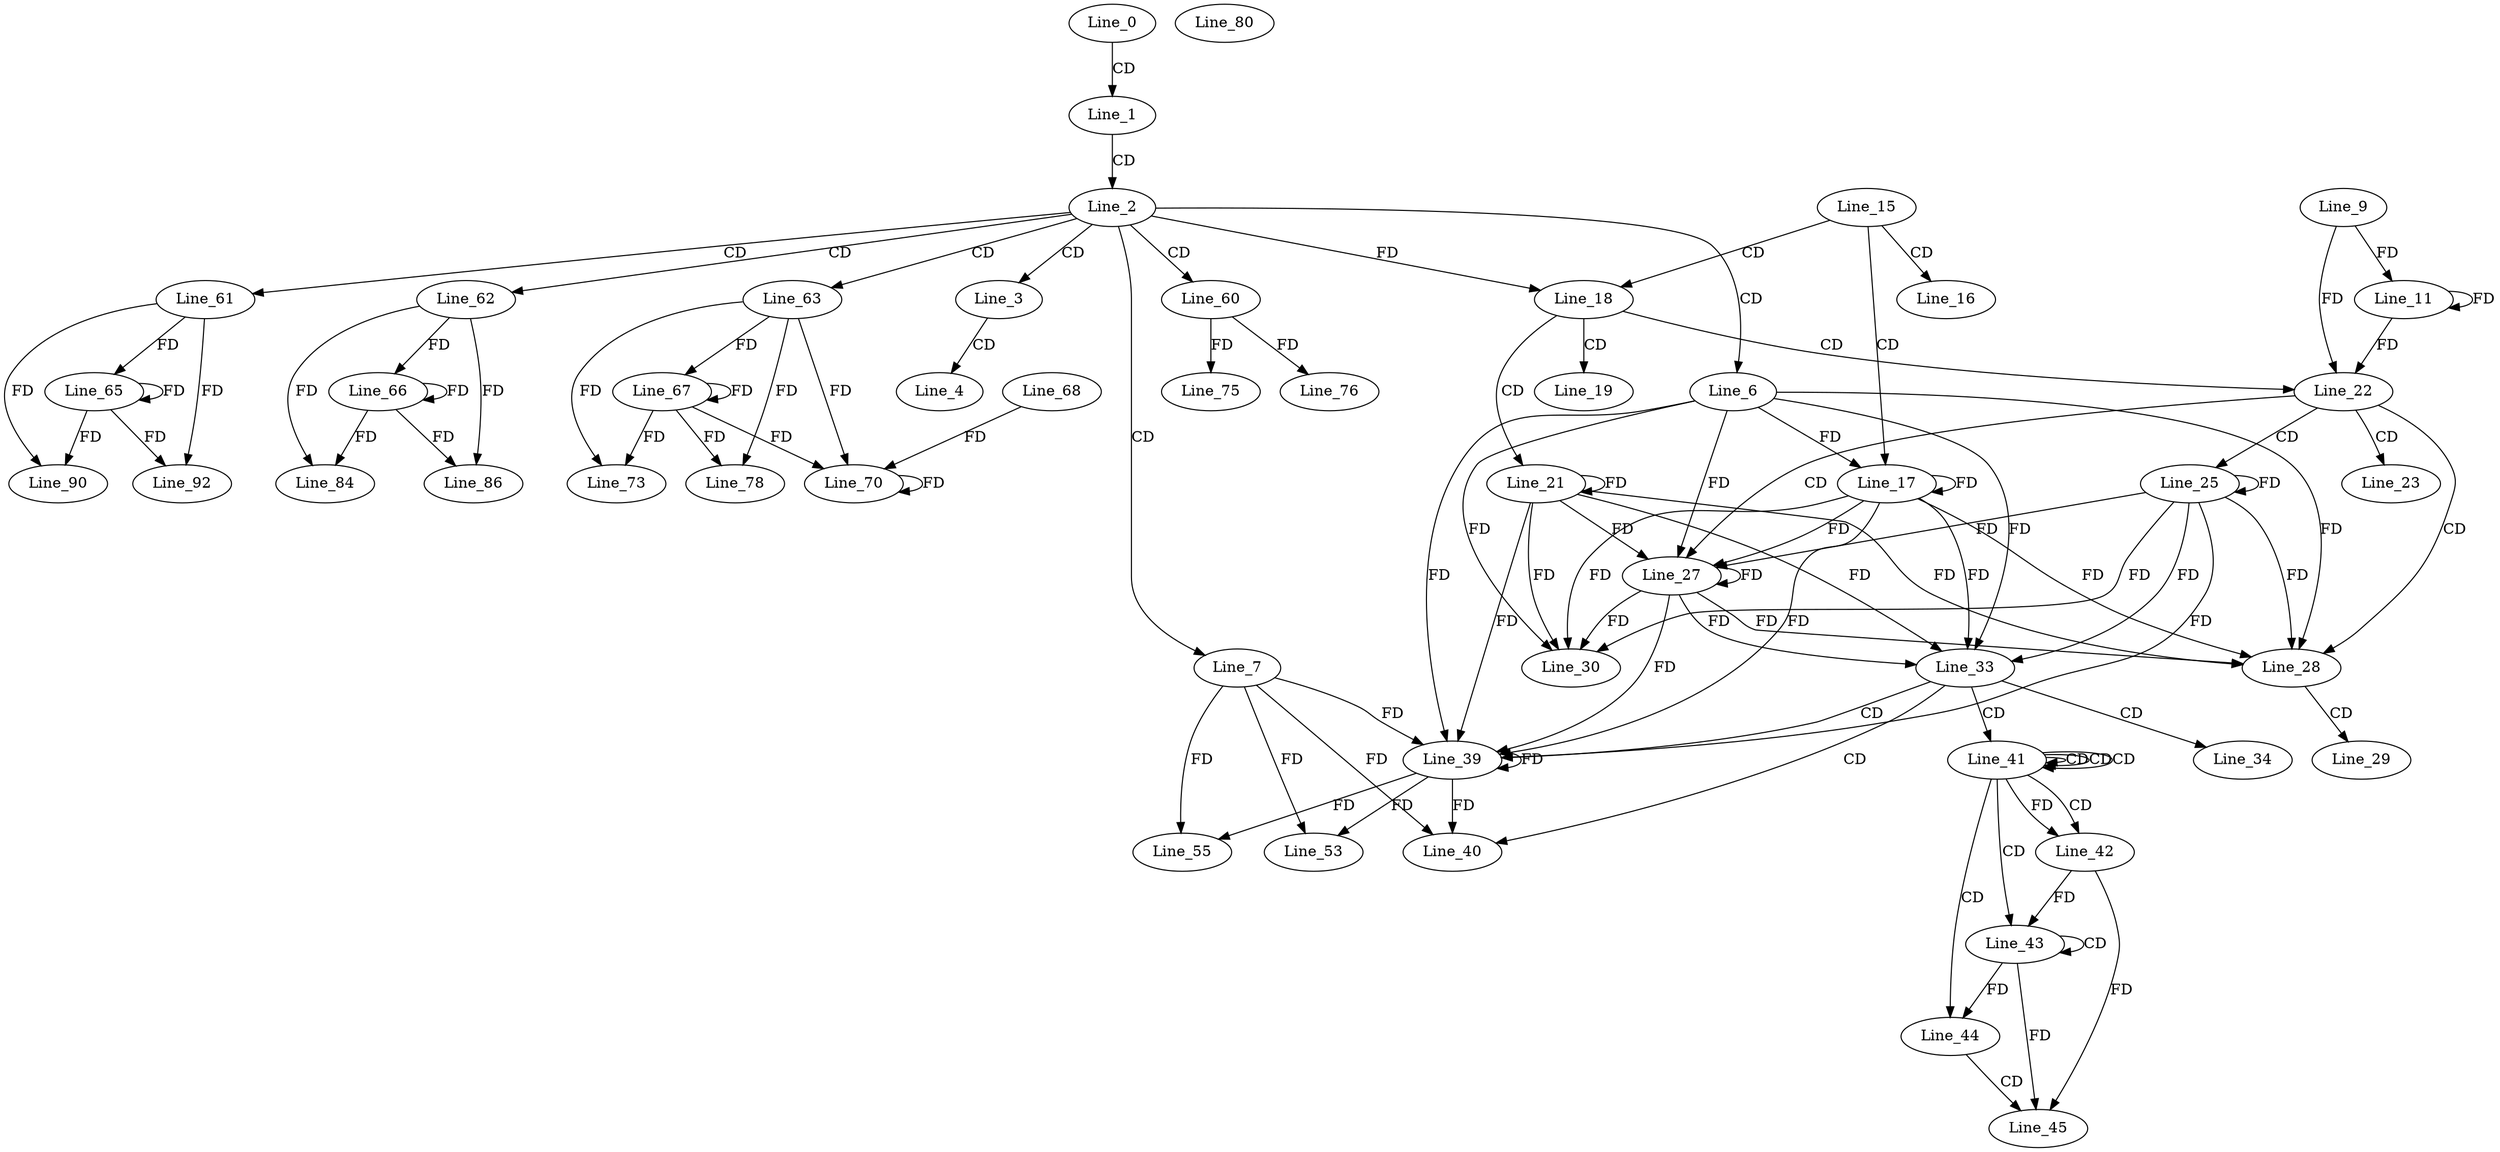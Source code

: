digraph G {
  Line_0;
  Line_1;
  Line_2;
  Line_3;
  Line_4;
  Line_6;
  Line_7;
  Line_9;
  Line_11;
  Line_11;
  Line_15;
  Line_16;
  Line_17;
  Line_17;
  Line_18;
  Line_19;
  Line_21;
  Line_21;
  Line_22;
  Line_23;
  Line_25;
  Line_25;
  Line_27;
  Line_27;
  Line_28;
  Line_29;
  Line_30;
  Line_33;
  Line_34;
  Line_39;
  Line_39;
  Line_40;
  Line_41;
  Line_41;
  Line_41;
  Line_41;
  Line_42;
  Line_42;
  Line_43;
  Line_43;
  Line_43;
  Line_44;
  Line_45;
  Line_53;
  Line_55;
  Line_60;
  Line_61;
  Line_62;
  Line_63;
  Line_65;
  Line_66;
  Line_67;
  Line_70;
  Line_68;
  Line_70;
  Line_73;
  Line_75;
  Line_76;
  Line_78;
  Line_80;
  Line_84;
  Line_86;
  Line_90;
  Line_92;
  Line_0 -> Line_1 [ label="CD" ];
  Line_1 -> Line_2 [ label="CD" ];
  Line_2 -> Line_3 [ label="CD" ];
  Line_3 -> Line_4 [ label="CD" ];
  Line_2 -> Line_6 [ label="CD" ];
  Line_2 -> Line_7 [ label="CD" ];
  Line_9 -> Line_11 [ label="FD" ];
  Line_11 -> Line_11 [ label="FD" ];
  Line_15 -> Line_16 [ label="CD" ];
  Line_15 -> Line_17 [ label="CD" ];
  Line_6 -> Line_17 [ label="FD" ];
  Line_17 -> Line_17 [ label="FD" ];
  Line_15 -> Line_18 [ label="CD" ];
  Line_2 -> Line_18 [ label="FD" ];
  Line_18 -> Line_19 [ label="CD" ];
  Line_18 -> Line_21 [ label="CD" ];
  Line_21 -> Line_21 [ label="FD" ];
  Line_18 -> Line_22 [ label="CD" ];
  Line_9 -> Line_22 [ label="FD" ];
  Line_11 -> Line_22 [ label="FD" ];
  Line_22 -> Line_23 [ label="CD" ];
  Line_22 -> Line_25 [ label="CD" ];
  Line_25 -> Line_25 [ label="FD" ];
  Line_22 -> Line_27 [ label="CD" ];
  Line_6 -> Line_27 [ label="FD" ];
  Line_17 -> Line_27 [ label="FD" ];
  Line_21 -> Line_27 [ label="FD" ];
  Line_25 -> Line_27 [ label="FD" ];
  Line_27 -> Line_27 [ label="FD" ];
  Line_22 -> Line_28 [ label="CD" ];
  Line_6 -> Line_28 [ label="FD" ];
  Line_17 -> Line_28 [ label="FD" ];
  Line_21 -> Line_28 [ label="FD" ];
  Line_25 -> Line_28 [ label="FD" ];
  Line_27 -> Line_28 [ label="FD" ];
  Line_28 -> Line_29 [ label="CD" ];
  Line_6 -> Line_30 [ label="FD" ];
  Line_17 -> Line_30 [ label="FD" ];
  Line_21 -> Line_30 [ label="FD" ];
  Line_25 -> Line_30 [ label="FD" ];
  Line_27 -> Line_30 [ label="FD" ];
  Line_6 -> Line_33 [ label="FD" ];
  Line_17 -> Line_33 [ label="FD" ];
  Line_21 -> Line_33 [ label="FD" ];
  Line_25 -> Line_33 [ label="FD" ];
  Line_27 -> Line_33 [ label="FD" ];
  Line_33 -> Line_34 [ label="CD" ];
  Line_33 -> Line_39 [ label="CD" ];
  Line_7 -> Line_39 [ label="FD" ];
  Line_39 -> Line_39 [ label="FD" ];
  Line_6 -> Line_39 [ label="FD" ];
  Line_17 -> Line_39 [ label="FD" ];
  Line_21 -> Line_39 [ label="FD" ];
  Line_25 -> Line_39 [ label="FD" ];
  Line_27 -> Line_39 [ label="FD" ];
  Line_33 -> Line_40 [ label="CD" ];
  Line_7 -> Line_40 [ label="FD" ];
  Line_39 -> Line_40 [ label="FD" ];
  Line_33 -> Line_41 [ label="CD" ];
  Line_41 -> Line_41 [ label="CD" ];
  Line_41 -> Line_41 [ label="CD" ];
  Line_41 -> Line_41 [ label="CD" ];
  Line_41 -> Line_42 [ label="CD" ];
  Line_41 -> Line_42 [ label="FD" ];
  Line_41 -> Line_43 [ label="CD" ];
  Line_43 -> Line_43 [ label="CD" ];
  Line_42 -> Line_43 [ label="FD" ];
  Line_41 -> Line_44 [ label="CD" ];
  Line_43 -> Line_44 [ label="FD" ];
  Line_44 -> Line_45 [ label="CD" ];
  Line_42 -> Line_45 [ label="FD" ];
  Line_43 -> Line_45 [ label="FD" ];
  Line_7 -> Line_53 [ label="FD" ];
  Line_39 -> Line_53 [ label="FD" ];
  Line_7 -> Line_55 [ label="FD" ];
  Line_39 -> Line_55 [ label="FD" ];
  Line_2 -> Line_60 [ label="CD" ];
  Line_2 -> Line_61 [ label="CD" ];
  Line_2 -> Line_62 [ label="CD" ];
  Line_2 -> Line_63 [ label="CD" ];
  Line_61 -> Line_65 [ label="FD" ];
  Line_65 -> Line_65 [ label="FD" ];
  Line_62 -> Line_66 [ label="FD" ];
  Line_66 -> Line_66 [ label="FD" ];
  Line_63 -> Line_67 [ label="FD" ];
  Line_67 -> Line_67 [ label="FD" ];
  Line_70 -> Line_70 [ label="FD" ];
  Line_68 -> Line_70 [ label="FD" ];
  Line_63 -> Line_70 [ label="FD" ];
  Line_67 -> Line_70 [ label="FD" ];
  Line_63 -> Line_73 [ label="FD" ];
  Line_67 -> Line_73 [ label="FD" ];
  Line_60 -> Line_75 [ label="FD" ];
  Line_60 -> Line_76 [ label="FD" ];
  Line_63 -> Line_78 [ label="FD" ];
  Line_67 -> Line_78 [ label="FD" ];
  Line_62 -> Line_84 [ label="FD" ];
  Line_66 -> Line_84 [ label="FD" ];
  Line_62 -> Line_86 [ label="FD" ];
  Line_66 -> Line_86 [ label="FD" ];
  Line_61 -> Line_90 [ label="FD" ];
  Line_65 -> Line_90 [ label="FD" ];
  Line_61 -> Line_92 [ label="FD" ];
  Line_65 -> Line_92 [ label="FD" ];
}
